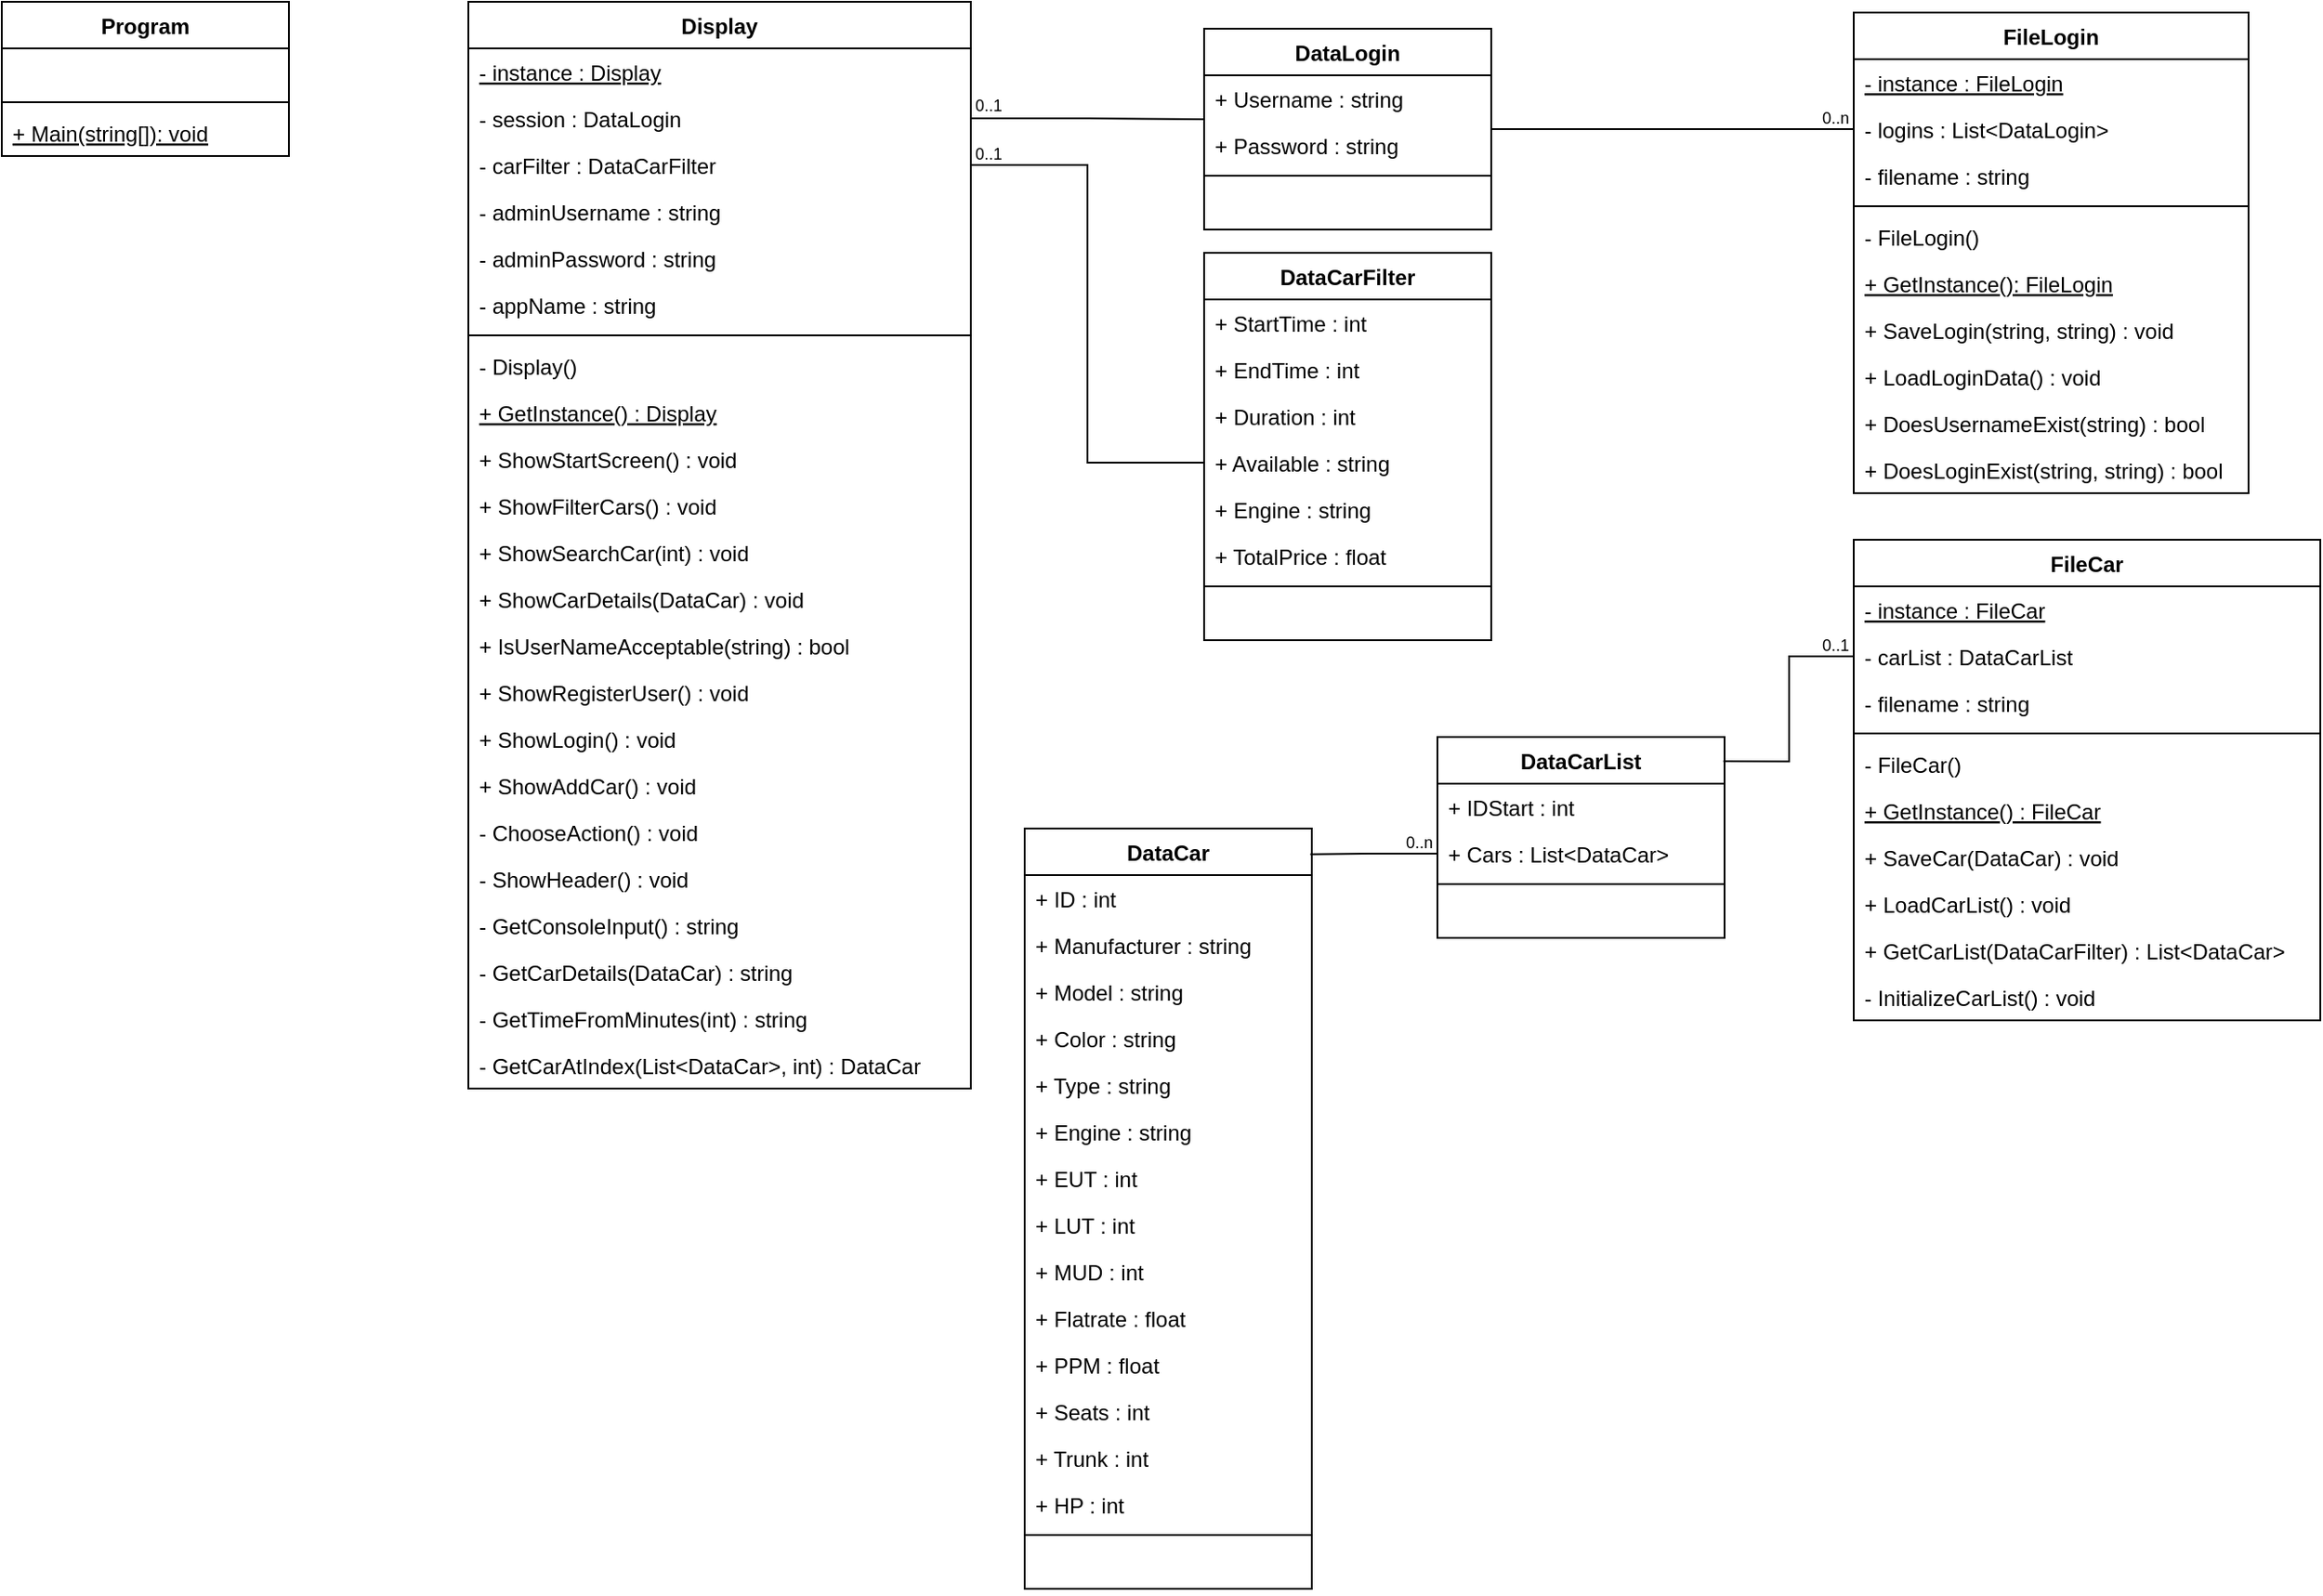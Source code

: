 <mxfile version="20.1.1" type="device"><diagram id="C5RBs43oDa-KdzZeNtuy" name="Page-1"><mxGraphModel dx="2916" dy="1508" grid="1" gridSize="10" guides="1" tooltips="1" connect="1" arrows="1" fold="1" page="1" pageScale="1" pageWidth="2336" pageHeight="1654" math="0" shadow="0"><root><mxCell id="WIyWlLk6GJQsqaUBKTNV-0"/><mxCell id="WIyWlLk6GJQsqaUBKTNV-1" parent="WIyWlLk6GJQsqaUBKTNV-0"/><mxCell id="rnBM04FdNOL68unecB9G-5" value="Program" style="swimlane;fontStyle=1;align=center;verticalAlign=top;childLayout=stackLayout;horizontal=1;startSize=26;horizontalStack=0;resizeParent=1;resizeParentMax=0;resizeLast=0;collapsible=1;marginBottom=0;" parent="WIyWlLk6GJQsqaUBKTNV-1" vertex="1"><mxGeometry x="522" y="385" width="160" height="86" as="geometry"><mxRectangle x="60" y="360" width="90" height="30" as="alternateBounds"/></mxGeometry></mxCell><mxCell id="rnBM04FdNOL68unecB9G-6" value=" " style="text;strokeColor=none;fillColor=none;align=left;verticalAlign=top;spacingLeft=4;spacingRight=4;overflow=hidden;rotatable=0;points=[[0,0.5],[1,0.5]];portConstraint=eastwest;" parent="rnBM04FdNOL68unecB9G-5" vertex="1"><mxGeometry y="26" width="160" height="26" as="geometry"/></mxCell><mxCell id="rnBM04FdNOL68unecB9G-7" value="" style="line;strokeWidth=1;fillColor=none;align=left;verticalAlign=middle;spacingTop=-1;spacingLeft=3;spacingRight=3;rotatable=0;labelPosition=right;points=[];portConstraint=eastwest;" parent="rnBM04FdNOL68unecB9G-5" vertex="1"><mxGeometry y="52" width="160" height="8" as="geometry"/></mxCell><mxCell id="rnBM04FdNOL68unecB9G-8" value="+ Main(string[]): void" style="text;strokeColor=none;fillColor=none;align=left;verticalAlign=top;spacingLeft=4;spacingRight=4;overflow=hidden;rotatable=0;points=[[0,0.5],[1,0.5]];portConstraint=eastwest;fontStyle=4;strokeWidth=1;" parent="rnBM04FdNOL68unecB9G-5" vertex="1"><mxGeometry y="60" width="160" height="26" as="geometry"/></mxCell><mxCell id="rnBM04FdNOL68unecB9G-9" value="FileLogin" style="swimlane;fontStyle=1;align=center;verticalAlign=top;childLayout=stackLayout;horizontal=1;startSize=26;horizontalStack=0;resizeParent=1;resizeParentMax=0;resizeLast=0;collapsible=1;marginBottom=0;" parent="WIyWlLk6GJQsqaUBKTNV-1" vertex="1"><mxGeometry x="1554" y="391" width="220" height="268" as="geometry"><mxRectangle x="230" y="30" width="90" height="30" as="alternateBounds"/></mxGeometry></mxCell><mxCell id="rnBM04FdNOL68unecB9G-10" value="- instance : FileLogin&#10;" style="text;strokeColor=none;fillColor=none;align=left;verticalAlign=top;spacingLeft=4;spacingRight=4;overflow=hidden;rotatable=0;points=[[0,0.5],[1,0.5]];portConstraint=eastwest;fontStyle=4" parent="rnBM04FdNOL68unecB9G-9" vertex="1"><mxGeometry y="26" width="220" height="26" as="geometry"/></mxCell><mxCell id="rnBM04FdNOL68unecB9G-38" value="- logins : List&lt;DataLogin&gt;" style="text;strokeColor=none;fillColor=none;align=left;verticalAlign=top;spacingLeft=4;spacingRight=4;overflow=hidden;rotatable=0;points=[[0,0.5],[1,0.5]];portConstraint=eastwest;fontStyle=0" parent="rnBM04FdNOL68unecB9G-9" vertex="1"><mxGeometry y="52" width="220" height="26" as="geometry"/></mxCell><mxCell id="rnBM04FdNOL68unecB9G-39" value="- filename : string" style="text;strokeColor=none;fillColor=none;align=left;verticalAlign=top;spacingLeft=4;spacingRight=4;overflow=hidden;rotatable=0;points=[[0,0.5],[1,0.5]];portConstraint=eastwest;fontStyle=0" parent="rnBM04FdNOL68unecB9G-9" vertex="1"><mxGeometry y="78" width="220" height="26" as="geometry"/></mxCell><mxCell id="rnBM04FdNOL68unecB9G-11" value="" style="line;strokeWidth=1;fillColor=none;align=left;verticalAlign=middle;spacingTop=-1;spacingLeft=3;spacingRight=3;rotatable=0;labelPosition=right;points=[];portConstraint=eastwest;" parent="rnBM04FdNOL68unecB9G-9" vertex="1"><mxGeometry y="104" width="220" height="8" as="geometry"/></mxCell><mxCell id="V3sH1i4Kw4fNyKP3H8af-28" value="- FileLogin()" style="text;strokeColor=none;fillColor=none;align=left;verticalAlign=top;spacingLeft=4;spacingRight=4;overflow=hidden;rotatable=0;points=[[0,0.5],[1,0.5]];portConstraint=eastwest;fontStyle=0" vertex="1" parent="rnBM04FdNOL68unecB9G-9"><mxGeometry y="112" width="220" height="26" as="geometry"/></mxCell><mxCell id="rnBM04FdNOL68unecB9G-40" value="+ GetInstance(): FileLogin" style="text;strokeColor=none;fillColor=none;align=left;verticalAlign=top;spacingLeft=4;spacingRight=4;overflow=hidden;rotatable=0;points=[[0,0.5],[1,0.5]];portConstraint=eastwest;fontStyle=4" parent="rnBM04FdNOL68unecB9G-9" vertex="1"><mxGeometry y="138" width="220" height="26" as="geometry"/></mxCell><mxCell id="rnBM04FdNOL68unecB9G-41" value="+ SaveLogin(string, string) : void" style="text;strokeColor=none;fillColor=none;align=left;verticalAlign=top;spacingLeft=4;spacingRight=4;overflow=hidden;rotatable=0;points=[[0,0.5],[1,0.5]];portConstraint=eastwest;fontStyle=0" parent="rnBM04FdNOL68unecB9G-9" vertex="1"><mxGeometry y="164" width="220" height="26" as="geometry"/></mxCell><mxCell id="rnBM04FdNOL68unecB9G-42" value="+ LoadLoginData() : void" style="text;strokeColor=none;fillColor=none;align=left;verticalAlign=top;spacingLeft=4;spacingRight=4;overflow=hidden;rotatable=0;points=[[0,0.5],[1,0.5]];portConstraint=eastwest;fontStyle=0" parent="rnBM04FdNOL68unecB9G-9" vertex="1"><mxGeometry y="190" width="220" height="26" as="geometry"/></mxCell><mxCell id="rnBM04FdNOL68unecB9G-43" value="+ DoesUsernameExist(string) : bool" style="text;strokeColor=none;fillColor=none;align=left;verticalAlign=top;spacingLeft=4;spacingRight=4;overflow=hidden;rotatable=0;points=[[0,0.5],[1,0.5]];portConstraint=eastwest;fontStyle=0" parent="rnBM04FdNOL68unecB9G-9" vertex="1"><mxGeometry y="216" width="220" height="26" as="geometry"/></mxCell><mxCell id="rnBM04FdNOL68unecB9G-12" value="+ DoesLoginExist(string, string) : bool" style="text;strokeColor=none;fillColor=none;align=left;verticalAlign=top;spacingLeft=4;spacingRight=4;overflow=hidden;rotatable=0;points=[[0,0.5],[1,0.5]];portConstraint=eastwest;fontStyle=0" parent="rnBM04FdNOL68unecB9G-9" vertex="1"><mxGeometry y="242" width="220" height="26" as="geometry"/></mxCell><mxCell id="rnBM04FdNOL68unecB9G-13" value="FileCar" style="swimlane;fontStyle=1;align=center;verticalAlign=top;childLayout=stackLayout;horizontal=1;startSize=26;horizontalStack=0;resizeParent=1;resizeParentMax=0;resizeLast=0;collapsible=1;marginBottom=0;" parent="WIyWlLk6GJQsqaUBKTNV-1" vertex="1"><mxGeometry x="1554" y="685" width="260" height="268" as="geometry"/></mxCell><mxCell id="rnBM04FdNOL68unecB9G-14" value="- instance : FileCar" style="text;strokeColor=none;fillColor=none;align=left;verticalAlign=top;spacingLeft=4;spacingRight=4;overflow=hidden;rotatable=0;points=[[0,0.5],[1,0.5]];portConstraint=eastwest;fontStyle=4" parent="rnBM04FdNOL68unecB9G-13" vertex="1"><mxGeometry y="26" width="260" height="26" as="geometry"/></mxCell><mxCell id="rnBM04FdNOL68unecB9G-45" value="- carList : DataCarList" style="text;strokeColor=none;fillColor=none;align=left;verticalAlign=top;spacingLeft=4;spacingRight=4;overflow=hidden;rotatable=0;points=[[0,0.5],[1,0.5]];portConstraint=eastwest;fontStyle=0" parent="rnBM04FdNOL68unecB9G-13" vertex="1"><mxGeometry y="52" width="260" height="26" as="geometry"/></mxCell><mxCell id="rnBM04FdNOL68unecB9G-46" value="- filename : string" style="text;strokeColor=none;fillColor=none;align=left;verticalAlign=top;spacingLeft=4;spacingRight=4;overflow=hidden;rotatable=0;points=[[0,0.5],[1,0.5]];portConstraint=eastwest;fontStyle=0" parent="rnBM04FdNOL68unecB9G-13" vertex="1"><mxGeometry y="78" width="260" height="26" as="geometry"/></mxCell><mxCell id="rnBM04FdNOL68unecB9G-15" value="" style="line;strokeWidth=1;fillColor=none;align=left;verticalAlign=middle;spacingTop=-1;spacingLeft=3;spacingRight=3;rotatable=0;labelPosition=right;points=[];portConstraint=eastwest;" parent="rnBM04FdNOL68unecB9G-13" vertex="1"><mxGeometry y="104" width="260" height="8" as="geometry"/></mxCell><mxCell id="V3sH1i4Kw4fNyKP3H8af-29" value="- FileCar()" style="text;strokeColor=none;fillColor=none;align=left;verticalAlign=top;spacingLeft=4;spacingRight=4;overflow=hidden;rotatable=0;points=[[0,0.5],[1,0.5]];portConstraint=eastwest;fontStyle=0" vertex="1" parent="rnBM04FdNOL68unecB9G-13"><mxGeometry y="112" width="260" height="26" as="geometry"/></mxCell><mxCell id="rnBM04FdNOL68unecB9G-16" value="+ GetInstance() : FileCar" style="text;strokeColor=none;fillColor=none;align=left;verticalAlign=top;spacingLeft=4;spacingRight=4;overflow=hidden;rotatable=0;points=[[0,0.5],[1,0.5]];portConstraint=eastwest;fontStyle=4" parent="rnBM04FdNOL68unecB9G-13" vertex="1"><mxGeometry y="138" width="260" height="26" as="geometry"/></mxCell><mxCell id="rnBM04FdNOL68unecB9G-47" value="+ SaveCar(DataCar) : void" style="text;strokeColor=none;fillColor=none;align=left;verticalAlign=top;spacingLeft=4;spacingRight=4;overflow=hidden;rotatable=0;points=[[0,0.5],[1,0.5]];portConstraint=eastwest;fontStyle=0" parent="rnBM04FdNOL68unecB9G-13" vertex="1"><mxGeometry y="164" width="260" height="26" as="geometry"/></mxCell><mxCell id="rnBM04FdNOL68unecB9G-48" value="+ LoadCarList() : void" style="text;strokeColor=none;fillColor=none;align=left;verticalAlign=top;spacingLeft=4;spacingRight=4;overflow=hidden;rotatable=0;points=[[0,0.5],[1,0.5]];portConstraint=eastwest;fontStyle=0" parent="rnBM04FdNOL68unecB9G-13" vertex="1"><mxGeometry y="190" width="260" height="26" as="geometry"/></mxCell><mxCell id="rnBM04FdNOL68unecB9G-49" value="+ GetCarList(DataCarFilter) : List&lt;DataCar&gt;" style="text;strokeColor=none;fillColor=none;align=left;verticalAlign=top;spacingLeft=4;spacingRight=4;overflow=hidden;rotatable=0;points=[[0,0.5],[1,0.5]];portConstraint=eastwest;fontStyle=0" parent="rnBM04FdNOL68unecB9G-13" vertex="1"><mxGeometry y="216" width="260" height="26" as="geometry"/></mxCell><mxCell id="rnBM04FdNOL68unecB9G-50" value="- InitializeCarList() : void" style="text;strokeColor=none;fillColor=none;align=left;verticalAlign=top;spacingLeft=4;spacingRight=4;overflow=hidden;rotatable=0;points=[[0,0.5],[1,0.5]];portConstraint=eastwest;fontStyle=0" parent="rnBM04FdNOL68unecB9G-13" vertex="1"><mxGeometry y="242" width="260" height="26" as="geometry"/></mxCell><mxCell id="rnBM04FdNOL68unecB9G-17" value="Display" style="swimlane;fontStyle=1;align=center;verticalAlign=top;childLayout=stackLayout;horizontal=1;startSize=26;horizontalStack=0;resizeParent=1;resizeParentMax=0;resizeLast=0;collapsible=1;marginBottom=0;" parent="WIyWlLk6GJQsqaUBKTNV-1" vertex="1"><mxGeometry x="782" y="385" width="280" height="606" as="geometry"/></mxCell><mxCell id="rnBM04FdNOL68unecB9G-18" value="- instance : Display" style="text;strokeColor=none;fillColor=none;align=left;verticalAlign=top;spacingLeft=4;spacingRight=4;overflow=hidden;rotatable=0;points=[[0,0.5],[1,0.5]];portConstraint=eastwest;fontStyle=4" parent="rnBM04FdNOL68unecB9G-17" vertex="1"><mxGeometry y="26" width="280" height="26" as="geometry"/></mxCell><mxCell id="rnBM04FdNOL68unecB9G-51" value="- session : DataLogin" style="text;strokeColor=none;fillColor=none;align=left;verticalAlign=top;spacingLeft=4;spacingRight=4;overflow=hidden;rotatable=0;points=[[0,0.5],[1,0.5]];portConstraint=eastwest;fontStyle=0" parent="rnBM04FdNOL68unecB9G-17" vertex="1"><mxGeometry y="52" width="280" height="26" as="geometry"/></mxCell><mxCell id="rnBM04FdNOL68unecB9G-52" value="- carFilter : DataCarFilter" style="text;strokeColor=none;fillColor=none;align=left;verticalAlign=top;spacingLeft=4;spacingRight=4;overflow=hidden;rotatable=0;points=[[0,0.5],[1,0.5]];portConstraint=eastwest;fontStyle=0" parent="rnBM04FdNOL68unecB9G-17" vertex="1"><mxGeometry y="78" width="280" height="26" as="geometry"/></mxCell><mxCell id="rnBM04FdNOL68unecB9G-53" value="- adminUsername : string" style="text;strokeColor=none;fillColor=none;align=left;verticalAlign=top;spacingLeft=4;spacingRight=4;overflow=hidden;rotatable=0;points=[[0,0.5],[1,0.5]];portConstraint=eastwest;fontStyle=0" parent="rnBM04FdNOL68unecB9G-17" vertex="1"><mxGeometry y="104" width="280" height="26" as="geometry"/></mxCell><mxCell id="rnBM04FdNOL68unecB9G-54" value="- adminPassword : string" style="text;strokeColor=none;fillColor=none;align=left;verticalAlign=top;spacingLeft=4;spacingRight=4;overflow=hidden;rotatable=0;points=[[0,0.5],[1,0.5]];portConstraint=eastwest;fontStyle=0" parent="rnBM04FdNOL68unecB9G-17" vertex="1"><mxGeometry y="130" width="280" height="26" as="geometry"/></mxCell><mxCell id="rnBM04FdNOL68unecB9G-55" value="- appName : string" style="text;strokeColor=none;fillColor=none;align=left;verticalAlign=top;spacingLeft=4;spacingRight=4;overflow=hidden;rotatable=0;points=[[0,0.5],[1,0.5]];portConstraint=eastwest;fontStyle=0" parent="rnBM04FdNOL68unecB9G-17" vertex="1"><mxGeometry y="156" width="280" height="26" as="geometry"/></mxCell><mxCell id="rnBM04FdNOL68unecB9G-19" value="" style="line;strokeWidth=1;fillColor=none;align=left;verticalAlign=middle;spacingTop=-1;spacingLeft=3;spacingRight=3;rotatable=0;labelPosition=right;points=[];portConstraint=eastwest;" parent="rnBM04FdNOL68unecB9G-17" vertex="1"><mxGeometry y="182" width="280" height="8" as="geometry"/></mxCell><mxCell id="V3sH1i4Kw4fNyKP3H8af-27" value="- Display()" style="text;strokeColor=none;fillColor=none;align=left;verticalAlign=top;spacingLeft=4;spacingRight=4;overflow=hidden;rotatable=0;points=[[0,0.5],[1,0.5]];portConstraint=eastwest;fontStyle=0" vertex="1" parent="rnBM04FdNOL68unecB9G-17"><mxGeometry y="190" width="280" height="26" as="geometry"/></mxCell><mxCell id="rnBM04FdNOL68unecB9G-20" value="+ GetInstance() : Display" style="text;strokeColor=none;fillColor=none;align=left;verticalAlign=top;spacingLeft=4;spacingRight=4;overflow=hidden;rotatable=0;points=[[0,0.5],[1,0.5]];portConstraint=eastwest;fontStyle=4" parent="rnBM04FdNOL68unecB9G-17" vertex="1"><mxGeometry y="216" width="280" height="26" as="geometry"/></mxCell><mxCell id="rnBM04FdNOL68unecB9G-56" value="+ ShowStartScreen() : void" style="text;strokeColor=none;fillColor=none;align=left;verticalAlign=top;spacingLeft=4;spacingRight=4;overflow=hidden;rotatable=0;points=[[0,0.5],[1,0.5]];portConstraint=eastwest;fontStyle=0" parent="rnBM04FdNOL68unecB9G-17" vertex="1"><mxGeometry y="242" width="280" height="26" as="geometry"/></mxCell><mxCell id="rnBM04FdNOL68unecB9G-57" value="+ ShowFilterCars() : void" style="text;strokeColor=none;fillColor=none;align=left;verticalAlign=top;spacingLeft=4;spacingRight=4;overflow=hidden;rotatable=0;points=[[0,0.5],[1,0.5]];portConstraint=eastwest;fontStyle=0" parent="rnBM04FdNOL68unecB9G-17" vertex="1"><mxGeometry y="268" width="280" height="26" as="geometry"/></mxCell><mxCell id="rnBM04FdNOL68unecB9G-58" value="+ ShowSearchCar(int) : void" style="text;strokeColor=none;fillColor=none;align=left;verticalAlign=top;spacingLeft=4;spacingRight=4;overflow=hidden;rotatable=0;points=[[0,0.5],[1,0.5]];portConstraint=eastwest;fontStyle=0" parent="rnBM04FdNOL68unecB9G-17" vertex="1"><mxGeometry y="294" width="280" height="26" as="geometry"/></mxCell><mxCell id="rnBM04FdNOL68unecB9G-59" value="+ ShowCarDetails(DataCar) : void" style="text;strokeColor=none;fillColor=none;align=left;verticalAlign=top;spacingLeft=4;spacingRight=4;overflow=hidden;rotatable=0;points=[[0,0.5],[1,0.5]];portConstraint=eastwest;fontStyle=0" parent="rnBM04FdNOL68unecB9G-17" vertex="1"><mxGeometry y="320" width="280" height="26" as="geometry"/></mxCell><mxCell id="V3sH1i4Kw4fNyKP3H8af-30" value="+ IsUserNameAcceptable(string) : bool" style="text;strokeColor=none;fillColor=none;align=left;verticalAlign=top;spacingLeft=4;spacingRight=4;overflow=hidden;rotatable=0;points=[[0,0.5],[1,0.5]];portConstraint=eastwest;fontStyle=0" vertex="1" parent="rnBM04FdNOL68unecB9G-17"><mxGeometry y="346" width="280" height="26" as="geometry"/></mxCell><mxCell id="rnBM04FdNOL68unecB9G-60" value="+ ShowRegisterUser() : void" style="text;strokeColor=none;fillColor=none;align=left;verticalAlign=top;spacingLeft=4;spacingRight=4;overflow=hidden;rotatable=0;points=[[0,0.5],[1,0.5]];portConstraint=eastwest;fontStyle=0" parent="rnBM04FdNOL68unecB9G-17" vertex="1"><mxGeometry y="372" width="280" height="26" as="geometry"/></mxCell><mxCell id="rnBM04FdNOL68unecB9G-61" value="+ ShowLogin() : void" style="text;strokeColor=none;fillColor=none;align=left;verticalAlign=top;spacingLeft=4;spacingRight=4;overflow=hidden;rotatable=0;points=[[0,0.5],[1,0.5]];portConstraint=eastwest;fontStyle=0" parent="rnBM04FdNOL68unecB9G-17" vertex="1"><mxGeometry y="398" width="280" height="26" as="geometry"/></mxCell><mxCell id="rnBM04FdNOL68unecB9G-62" value="+ ShowAddCar() : void" style="text;strokeColor=none;fillColor=none;align=left;verticalAlign=top;spacingLeft=4;spacingRight=4;overflow=hidden;rotatable=0;points=[[0,0.5],[1,0.5]];portConstraint=eastwest;fontStyle=0" parent="rnBM04FdNOL68unecB9G-17" vertex="1"><mxGeometry y="424" width="280" height="26" as="geometry"/></mxCell><mxCell id="rnBM04FdNOL68unecB9G-63" value="- ChooseAction() : void" style="text;strokeColor=none;fillColor=none;align=left;verticalAlign=top;spacingLeft=4;spacingRight=4;overflow=hidden;rotatable=0;points=[[0,0.5],[1,0.5]];portConstraint=eastwest;fontStyle=0" parent="rnBM04FdNOL68unecB9G-17" vertex="1"><mxGeometry y="450" width="280" height="26" as="geometry"/></mxCell><mxCell id="rnBM04FdNOL68unecB9G-64" value="- ShowHeader() : void" style="text;strokeColor=none;fillColor=none;align=left;verticalAlign=top;spacingLeft=4;spacingRight=4;overflow=hidden;rotatable=0;points=[[0,0.5],[1,0.5]];portConstraint=eastwest;fontStyle=0" parent="rnBM04FdNOL68unecB9G-17" vertex="1"><mxGeometry y="476" width="280" height="26" as="geometry"/></mxCell><mxCell id="rnBM04FdNOL68unecB9G-65" value="- GetConsoleInput() : string" style="text;strokeColor=none;fillColor=none;align=left;verticalAlign=top;spacingLeft=4;spacingRight=4;overflow=hidden;rotatable=0;points=[[0,0.5],[1,0.5]];portConstraint=eastwest;fontStyle=0" parent="rnBM04FdNOL68unecB9G-17" vertex="1"><mxGeometry y="502" width="280" height="26" as="geometry"/></mxCell><mxCell id="rnBM04FdNOL68unecB9G-66" value="- GetCarDetails(DataCar) : string" style="text;strokeColor=none;fillColor=none;align=left;verticalAlign=top;spacingLeft=4;spacingRight=4;overflow=hidden;rotatable=0;points=[[0,0.5],[1,0.5]];portConstraint=eastwest;fontStyle=0" parent="rnBM04FdNOL68unecB9G-17" vertex="1"><mxGeometry y="528" width="280" height="26" as="geometry"/></mxCell><mxCell id="rnBM04FdNOL68unecB9G-67" value="- GetTimeFromMinutes(int) : string" style="text;strokeColor=none;fillColor=none;align=left;verticalAlign=top;spacingLeft=4;spacingRight=4;overflow=hidden;rotatable=0;points=[[0,0.5],[1,0.5]];portConstraint=eastwest;fontStyle=0" parent="rnBM04FdNOL68unecB9G-17" vertex="1"><mxGeometry y="554" width="280" height="26" as="geometry"/></mxCell><mxCell id="rnBM04FdNOL68unecB9G-68" value="- GetCarAtIndex(List&lt;DataCar&gt;, int) : DataCar" style="text;strokeColor=none;fillColor=none;align=left;verticalAlign=top;spacingLeft=4;spacingRight=4;overflow=hidden;rotatable=0;points=[[0,0.5],[1,0.5]];portConstraint=eastwest;fontStyle=0" parent="rnBM04FdNOL68unecB9G-17" vertex="1"><mxGeometry y="580" width="280" height="26" as="geometry"/></mxCell><mxCell id="V3sH1i4Kw4fNyKP3H8af-12" style="edgeStyle=orthogonalEdgeStyle;rounded=0;orthogonalLoop=1;jettySize=auto;html=1;entryX=0;entryY=0.5;entryDx=0;entryDy=0;fontSize=9;startArrow=none;startFill=0;endArrow=none;endFill=0;strokeColor=default;strokeWidth=1;" edge="1" parent="WIyWlLk6GJQsqaUBKTNV-1" source="rnBM04FdNOL68unecB9G-21" target="rnBM04FdNOL68unecB9G-38"><mxGeometry relative="1" as="geometry"/></mxCell><mxCell id="rnBM04FdNOL68unecB9G-21" value="DataLogin" style="swimlane;fontStyle=1;align=center;verticalAlign=top;childLayout=stackLayout;horizontal=1;startSize=26;horizontalStack=0;resizeParent=1;resizeParentMax=0;resizeLast=0;collapsible=1;marginBottom=0;" parent="WIyWlLk6GJQsqaUBKTNV-1" vertex="1"><mxGeometry x="1192" y="400" width="160" height="112" as="geometry"><mxRectangle x="610" y="80" width="100" height="30" as="alternateBounds"/></mxGeometry></mxCell><mxCell id="rnBM04FdNOL68unecB9G-22" value="+ Username : string" style="text;strokeColor=none;fillColor=none;align=left;verticalAlign=top;spacingLeft=4;spacingRight=4;overflow=hidden;rotatable=0;points=[[0,0.5],[1,0.5]];portConstraint=eastwest;" parent="rnBM04FdNOL68unecB9G-21" vertex="1"><mxGeometry y="26" width="160" height="26" as="geometry"/></mxCell><mxCell id="rnBM04FdNOL68unecB9G-69" value="+ Password : string" style="text;strokeColor=none;fillColor=none;align=left;verticalAlign=top;spacingLeft=4;spacingRight=4;overflow=hidden;rotatable=0;points=[[0,0.5],[1,0.5]];portConstraint=eastwest;" parent="rnBM04FdNOL68unecB9G-21" vertex="1"><mxGeometry y="52" width="160" height="26" as="geometry"/></mxCell><mxCell id="rnBM04FdNOL68unecB9G-23" value="" style="line;strokeWidth=1;fillColor=none;align=left;verticalAlign=middle;spacingTop=-1;spacingLeft=3;spacingRight=3;rotatable=0;labelPosition=right;points=[];portConstraint=eastwest;" parent="rnBM04FdNOL68unecB9G-21" vertex="1"><mxGeometry y="78" width="160" height="8" as="geometry"/></mxCell><mxCell id="rnBM04FdNOL68unecB9G-24" value=" " style="text;strokeColor=none;fillColor=none;align=left;verticalAlign=top;spacingLeft=4;spacingRight=4;overflow=hidden;rotatable=0;points=[[0,0.5],[1,0.5]];portConstraint=eastwest;" parent="rnBM04FdNOL68unecB9G-21" vertex="1"><mxGeometry y="86" width="160" height="26" as="geometry"/></mxCell><mxCell id="rnBM04FdNOL68unecB9G-25" value="DataCarList" style="swimlane;fontStyle=1;align=center;verticalAlign=top;childLayout=stackLayout;horizontal=1;startSize=26;horizontalStack=0;resizeParent=1;resizeParentMax=0;resizeLast=0;collapsible=1;marginBottom=0;" parent="WIyWlLk6GJQsqaUBKTNV-1" vertex="1"><mxGeometry x="1322" y="795" width="160" height="112" as="geometry"><mxRectangle x="60" y="620" width="110" height="30" as="alternateBounds"/></mxGeometry></mxCell><mxCell id="rnBM04FdNOL68unecB9G-26" value="+ IDStart : int" style="text;strokeColor=none;fillColor=none;align=left;verticalAlign=top;spacingLeft=4;spacingRight=4;overflow=hidden;rotatable=0;points=[[0,0.5],[1,0.5]];portConstraint=eastwest;" parent="rnBM04FdNOL68unecB9G-25" vertex="1"><mxGeometry y="26" width="160" height="26" as="geometry"/></mxCell><mxCell id="rnBM04FdNOL68unecB9G-70" value="+ Cars : List&lt;DataCar&gt;" style="text;strokeColor=none;fillColor=none;align=left;verticalAlign=top;spacingLeft=4;spacingRight=4;overflow=hidden;rotatable=0;points=[[0,0.5],[1,0.5]];portConstraint=eastwest;" parent="rnBM04FdNOL68unecB9G-25" vertex="1"><mxGeometry y="52" width="160" height="26" as="geometry"/></mxCell><mxCell id="rnBM04FdNOL68unecB9G-27" value="" style="line;strokeWidth=1;fillColor=none;align=left;verticalAlign=middle;spacingTop=-1;spacingLeft=3;spacingRight=3;rotatable=0;labelPosition=right;points=[];portConstraint=eastwest;" parent="rnBM04FdNOL68unecB9G-25" vertex="1"><mxGeometry y="78" width="160" height="8" as="geometry"/></mxCell><mxCell id="rnBM04FdNOL68unecB9G-28" value=" " style="text;strokeColor=none;fillColor=none;align=left;verticalAlign=top;spacingLeft=4;spacingRight=4;overflow=hidden;rotatable=0;points=[[0,0.5],[1,0.5]];portConstraint=eastwest;" parent="rnBM04FdNOL68unecB9G-25" vertex="1"><mxGeometry y="86" width="160" height="26" as="geometry"/></mxCell><mxCell id="rnBM04FdNOL68unecB9G-29" value="DataCarFilter" style="swimlane;fontStyle=1;align=center;verticalAlign=top;childLayout=stackLayout;horizontal=1;startSize=26;horizontalStack=0;resizeParent=1;resizeParentMax=0;resizeLast=0;collapsible=1;marginBottom=0;" parent="WIyWlLk6GJQsqaUBKTNV-1" vertex="1"><mxGeometry x="1192" y="525" width="160" height="216" as="geometry"><mxRectangle x="130" y="610" width="120" height="30" as="alternateBounds"/></mxGeometry></mxCell><mxCell id="rnBM04FdNOL68unecB9G-30" value="+ StartTime : int" style="text;strokeColor=none;fillColor=none;align=left;verticalAlign=top;spacingLeft=4;spacingRight=4;overflow=hidden;rotatable=0;points=[[0,0.5],[1,0.5]];portConstraint=eastwest;" parent="rnBM04FdNOL68unecB9G-29" vertex="1"><mxGeometry y="26" width="160" height="26" as="geometry"/></mxCell><mxCell id="rnBM04FdNOL68unecB9G-71" value="+ EndTime : int" style="text;strokeColor=none;fillColor=none;align=left;verticalAlign=top;spacingLeft=4;spacingRight=4;overflow=hidden;rotatable=0;points=[[0,0.5],[1,0.5]];portConstraint=eastwest;" parent="rnBM04FdNOL68unecB9G-29" vertex="1"><mxGeometry y="52" width="160" height="26" as="geometry"/></mxCell><mxCell id="rnBM04FdNOL68unecB9G-72" value="+ Duration : int" style="text;strokeColor=none;fillColor=none;align=left;verticalAlign=top;spacingLeft=4;spacingRight=4;overflow=hidden;rotatable=0;points=[[0,0.5],[1,0.5]];portConstraint=eastwest;" parent="rnBM04FdNOL68unecB9G-29" vertex="1"><mxGeometry y="78" width="160" height="26" as="geometry"/></mxCell><mxCell id="rnBM04FdNOL68unecB9G-73" value="+ Available : string" style="text;strokeColor=none;fillColor=none;align=left;verticalAlign=top;spacingLeft=4;spacingRight=4;overflow=hidden;rotatable=0;points=[[0,0.5],[1,0.5]];portConstraint=eastwest;" parent="rnBM04FdNOL68unecB9G-29" vertex="1"><mxGeometry y="104" width="160" height="26" as="geometry"/></mxCell><mxCell id="rnBM04FdNOL68unecB9G-74" value="+ Engine : string" style="text;strokeColor=none;fillColor=none;align=left;verticalAlign=top;spacingLeft=4;spacingRight=4;overflow=hidden;rotatable=0;points=[[0,0.5],[1,0.5]];portConstraint=eastwest;" parent="rnBM04FdNOL68unecB9G-29" vertex="1"><mxGeometry y="130" width="160" height="26" as="geometry"/></mxCell><mxCell id="rnBM04FdNOL68unecB9G-75" value="+ TotalPrice : float" style="text;strokeColor=none;fillColor=none;align=left;verticalAlign=top;spacingLeft=4;spacingRight=4;overflow=hidden;rotatable=0;points=[[0,0.5],[1,0.5]];portConstraint=eastwest;" parent="rnBM04FdNOL68unecB9G-29" vertex="1"><mxGeometry y="156" width="160" height="26" as="geometry"/></mxCell><mxCell id="rnBM04FdNOL68unecB9G-31" value="" style="line;strokeWidth=1;fillColor=none;align=left;verticalAlign=middle;spacingTop=-1;spacingLeft=3;spacingRight=3;rotatable=0;labelPosition=right;points=[];portConstraint=eastwest;" parent="rnBM04FdNOL68unecB9G-29" vertex="1"><mxGeometry y="182" width="160" height="8" as="geometry"/></mxCell><mxCell id="rnBM04FdNOL68unecB9G-32" value=" " style="text;strokeColor=none;fillColor=none;align=left;verticalAlign=top;spacingLeft=4;spacingRight=4;overflow=hidden;rotatable=0;points=[[0,0.5],[1,0.5]];portConstraint=eastwest;" parent="rnBM04FdNOL68unecB9G-29" vertex="1"><mxGeometry y="190" width="160" height="26" as="geometry"/></mxCell><mxCell id="rnBM04FdNOL68unecB9G-33" value="DataCar" style="swimlane;fontStyle=1;align=center;verticalAlign=top;childLayout=stackLayout;horizontal=1;startSize=26;horizontalStack=0;resizeParent=1;resizeParentMax=0;resizeLast=0;collapsible=1;marginBottom=0;" parent="WIyWlLk6GJQsqaUBKTNV-1" vertex="1"><mxGeometry x="1092" y="846" width="160" height="424" as="geometry"><mxRectangle x="324" y="610" width="90" height="30" as="alternateBounds"/></mxGeometry></mxCell><mxCell id="rnBM04FdNOL68unecB9G-34" value="+ ID : int" style="text;strokeColor=none;fillColor=none;align=left;verticalAlign=top;spacingLeft=4;spacingRight=4;overflow=hidden;rotatable=0;points=[[0,0.5],[1,0.5]];portConstraint=eastwest;" parent="rnBM04FdNOL68unecB9G-33" vertex="1"><mxGeometry y="26" width="160" height="26" as="geometry"/></mxCell><mxCell id="rnBM04FdNOL68unecB9G-76" value="+ Manufacturer : string" style="text;strokeColor=none;fillColor=none;align=left;verticalAlign=top;spacingLeft=4;spacingRight=4;overflow=hidden;rotatable=0;points=[[0,0.5],[1,0.5]];portConstraint=eastwest;" parent="rnBM04FdNOL68unecB9G-33" vertex="1"><mxGeometry y="52" width="160" height="26" as="geometry"/></mxCell><mxCell id="rnBM04FdNOL68unecB9G-77" value="+ Model : string" style="text;strokeColor=none;fillColor=none;align=left;verticalAlign=top;spacingLeft=4;spacingRight=4;overflow=hidden;rotatable=0;points=[[0,0.5],[1,0.5]];portConstraint=eastwest;" parent="rnBM04FdNOL68unecB9G-33" vertex="1"><mxGeometry y="78" width="160" height="26" as="geometry"/></mxCell><mxCell id="rnBM04FdNOL68unecB9G-78" value="+ Color : string" style="text;strokeColor=none;fillColor=none;align=left;verticalAlign=top;spacingLeft=4;spacingRight=4;overflow=hidden;rotatable=0;points=[[0,0.5],[1,0.5]];portConstraint=eastwest;" parent="rnBM04FdNOL68unecB9G-33" vertex="1"><mxGeometry y="104" width="160" height="26" as="geometry"/></mxCell><mxCell id="rnBM04FdNOL68unecB9G-79" value="+ Type : string" style="text;strokeColor=none;fillColor=none;align=left;verticalAlign=top;spacingLeft=4;spacingRight=4;overflow=hidden;rotatable=0;points=[[0,0.5],[1,0.5]];portConstraint=eastwest;" parent="rnBM04FdNOL68unecB9G-33" vertex="1"><mxGeometry y="130" width="160" height="26" as="geometry"/></mxCell><mxCell id="rnBM04FdNOL68unecB9G-80" value="+ Engine : string" style="text;strokeColor=none;fillColor=none;align=left;verticalAlign=top;spacingLeft=4;spacingRight=4;overflow=hidden;rotatable=0;points=[[0,0.5],[1,0.5]];portConstraint=eastwest;" parent="rnBM04FdNOL68unecB9G-33" vertex="1"><mxGeometry y="156" width="160" height="26" as="geometry"/></mxCell><mxCell id="rnBM04FdNOL68unecB9G-81" value="+ EUT : int" style="text;strokeColor=none;fillColor=none;align=left;verticalAlign=top;spacingLeft=4;spacingRight=4;overflow=hidden;rotatable=0;points=[[0,0.5],[1,0.5]];portConstraint=eastwest;" parent="rnBM04FdNOL68unecB9G-33" vertex="1"><mxGeometry y="182" width="160" height="26" as="geometry"/></mxCell><mxCell id="rnBM04FdNOL68unecB9G-82" value="+ LUT : int" style="text;strokeColor=none;fillColor=none;align=left;verticalAlign=top;spacingLeft=4;spacingRight=4;overflow=hidden;rotatable=0;points=[[0,0.5],[1,0.5]];portConstraint=eastwest;" parent="rnBM04FdNOL68unecB9G-33" vertex="1"><mxGeometry y="208" width="160" height="26" as="geometry"/></mxCell><mxCell id="rnBM04FdNOL68unecB9G-83" value="+ MUD : int" style="text;strokeColor=none;fillColor=none;align=left;verticalAlign=top;spacingLeft=4;spacingRight=4;overflow=hidden;rotatable=0;points=[[0,0.5],[1,0.5]];portConstraint=eastwest;" parent="rnBM04FdNOL68unecB9G-33" vertex="1"><mxGeometry y="234" width="160" height="26" as="geometry"/></mxCell><mxCell id="rnBM04FdNOL68unecB9G-84" value="+ Flatrate : float" style="text;strokeColor=none;fillColor=none;align=left;verticalAlign=top;spacingLeft=4;spacingRight=4;overflow=hidden;rotatable=0;points=[[0,0.5],[1,0.5]];portConstraint=eastwest;" parent="rnBM04FdNOL68unecB9G-33" vertex="1"><mxGeometry y="260" width="160" height="26" as="geometry"/></mxCell><mxCell id="rnBM04FdNOL68unecB9G-85" value="+ PPM : float" style="text;strokeColor=none;fillColor=none;align=left;verticalAlign=top;spacingLeft=4;spacingRight=4;overflow=hidden;rotatable=0;points=[[0,0.5],[1,0.5]];portConstraint=eastwest;" parent="rnBM04FdNOL68unecB9G-33" vertex="1"><mxGeometry y="286" width="160" height="26" as="geometry"/></mxCell><mxCell id="rnBM04FdNOL68unecB9G-87" value="+ Seats : int" style="text;strokeColor=none;fillColor=none;align=left;verticalAlign=top;spacingLeft=4;spacingRight=4;overflow=hidden;rotatable=0;points=[[0,0.5],[1,0.5]];portConstraint=eastwest;" parent="rnBM04FdNOL68unecB9G-33" vertex="1"><mxGeometry y="312" width="160" height="26" as="geometry"/></mxCell><mxCell id="rnBM04FdNOL68unecB9G-88" value="+ Trunk : int" style="text;strokeColor=none;fillColor=none;align=left;verticalAlign=top;spacingLeft=4;spacingRight=4;overflow=hidden;rotatable=0;points=[[0,0.5],[1,0.5]];portConstraint=eastwest;" parent="rnBM04FdNOL68unecB9G-33" vertex="1"><mxGeometry y="338" width="160" height="26" as="geometry"/></mxCell><mxCell id="rnBM04FdNOL68unecB9G-89" value="+ HP : int" style="text;strokeColor=none;fillColor=none;align=left;verticalAlign=top;spacingLeft=4;spacingRight=4;overflow=hidden;rotatable=0;points=[[0,0.5],[1,0.5]];portConstraint=eastwest;" parent="rnBM04FdNOL68unecB9G-33" vertex="1"><mxGeometry y="364" width="160" height="26" as="geometry"/></mxCell><mxCell id="rnBM04FdNOL68unecB9G-35" value="" style="line;strokeWidth=1;fillColor=none;align=left;verticalAlign=middle;spacingTop=-1;spacingLeft=3;spacingRight=3;rotatable=0;labelPosition=right;points=[];portConstraint=eastwest;" parent="rnBM04FdNOL68unecB9G-33" vertex="1"><mxGeometry y="390" width="160" height="8" as="geometry"/></mxCell><mxCell id="rnBM04FdNOL68unecB9G-36" value=" " style="text;strokeColor=none;fillColor=none;align=left;verticalAlign=top;spacingLeft=4;spacingRight=4;overflow=hidden;rotatable=0;points=[[0,0.5],[1,0.5]];portConstraint=eastwest;" parent="rnBM04FdNOL68unecB9G-33" vertex="1"><mxGeometry y="398" width="160" height="26" as="geometry"/></mxCell><mxCell id="V3sH1i4Kw4fNyKP3H8af-3" style="edgeStyle=orthogonalEdgeStyle;rounded=0;orthogonalLoop=1;jettySize=auto;html=1;entryX=0.001;entryY=0.942;entryDx=0;entryDy=0;entryPerimeter=0;strokeColor=default;strokeWidth=1;startArrow=none;startFill=0;endArrow=none;endFill=0;" edge="1" parent="WIyWlLk6GJQsqaUBKTNV-1" source="rnBM04FdNOL68unecB9G-51" target="rnBM04FdNOL68unecB9G-22"><mxGeometry relative="1" as="geometry"/></mxCell><mxCell id="V3sH1i4Kw4fNyKP3H8af-5" value="&lt;font style=&quot;font-size: 9px;&quot;&gt;0..1&lt;/font&gt;" style="text;html=1;strokeColor=none;fillColor=none;align=center;verticalAlign=middle;whiteSpace=wrap;rounded=0;" vertex="1" parent="WIyWlLk6GJQsqaUBKTNV-1"><mxGeometry x="1057" y="432" width="30" height="20" as="geometry"/></mxCell><mxCell id="V3sH1i4Kw4fNyKP3H8af-7" style="edgeStyle=orthogonalEdgeStyle;rounded=0;orthogonalLoop=1;jettySize=auto;html=1;entryX=1;entryY=0.5;entryDx=0;entryDy=0;fontSize=9;startArrow=none;startFill=0;endArrow=none;endFill=0;strokeColor=default;strokeWidth=1;" edge="1" parent="WIyWlLk6GJQsqaUBKTNV-1" source="rnBM04FdNOL68unecB9G-73" target="rnBM04FdNOL68unecB9G-52"><mxGeometry relative="1" as="geometry"/></mxCell><mxCell id="V3sH1i4Kw4fNyKP3H8af-8" value="&lt;font style=&quot;font-size: 9px;&quot;&gt;0..1&lt;/font&gt;" style="text;html=1;strokeColor=none;fillColor=none;align=center;verticalAlign=middle;whiteSpace=wrap;rounded=0;" vertex="1" parent="WIyWlLk6GJQsqaUBKTNV-1"><mxGeometry x="1057" y="459" width="30" height="20" as="geometry"/></mxCell><mxCell id="V3sH1i4Kw4fNyKP3H8af-16" value="&lt;font style=&quot;font-size: 9px;&quot;&gt;0..n&lt;/font&gt;" style="text;html=1;strokeColor=none;fillColor=none;align=center;verticalAlign=middle;whiteSpace=wrap;rounded=0;" vertex="1" parent="WIyWlLk6GJQsqaUBKTNV-1"><mxGeometry x="1529" y="439" width="30" height="20" as="geometry"/></mxCell><mxCell id="V3sH1i4Kw4fNyKP3H8af-21" style="edgeStyle=orthogonalEdgeStyle;rounded=0;orthogonalLoop=1;jettySize=auto;html=1;entryX=0.996;entryY=0.121;entryDx=0;entryDy=0;entryPerimeter=0;fontSize=8;fontColor=#FF0000;startArrow=none;startFill=0;endArrow=none;endFill=0;strokeColor=default;strokeWidth=1;" edge="1" parent="WIyWlLk6GJQsqaUBKTNV-1" source="rnBM04FdNOL68unecB9G-45" target="rnBM04FdNOL68unecB9G-25"><mxGeometry relative="1" as="geometry"/></mxCell><mxCell id="V3sH1i4Kw4fNyKP3H8af-22" style="edgeStyle=orthogonalEdgeStyle;rounded=0;orthogonalLoop=1;jettySize=auto;html=1;entryX=0.995;entryY=0.034;entryDx=0;entryDy=0;entryPerimeter=0;fontSize=8;fontColor=#FF0000;startArrow=none;startFill=0;endArrow=none;endFill=0;strokeColor=default;strokeWidth=1;" edge="1" parent="WIyWlLk6GJQsqaUBKTNV-1" source="rnBM04FdNOL68unecB9G-70" target="rnBM04FdNOL68unecB9G-33"><mxGeometry relative="1" as="geometry"/></mxCell><mxCell id="V3sH1i4Kw4fNyKP3H8af-24" value="&lt;font style=&quot;font-size: 9px;&quot;&gt;0..1&lt;/font&gt;" style="text;html=1;strokeColor=none;fillColor=none;align=center;verticalAlign=middle;whiteSpace=wrap;rounded=0;" vertex="1" parent="WIyWlLk6GJQsqaUBKTNV-1"><mxGeometry x="1529" y="733" width="30" height="20" as="geometry"/></mxCell><mxCell id="V3sH1i4Kw4fNyKP3H8af-25" value="&lt;font style=&quot;font-size: 9px;&quot;&gt;0..n&lt;/font&gt;" style="text;html=1;strokeColor=none;fillColor=none;align=center;verticalAlign=middle;whiteSpace=wrap;rounded=0;" vertex="1" parent="WIyWlLk6GJQsqaUBKTNV-1"><mxGeometry x="1297" y="843" width="30" height="20" as="geometry"/></mxCell></root></mxGraphModel></diagram></mxfile>